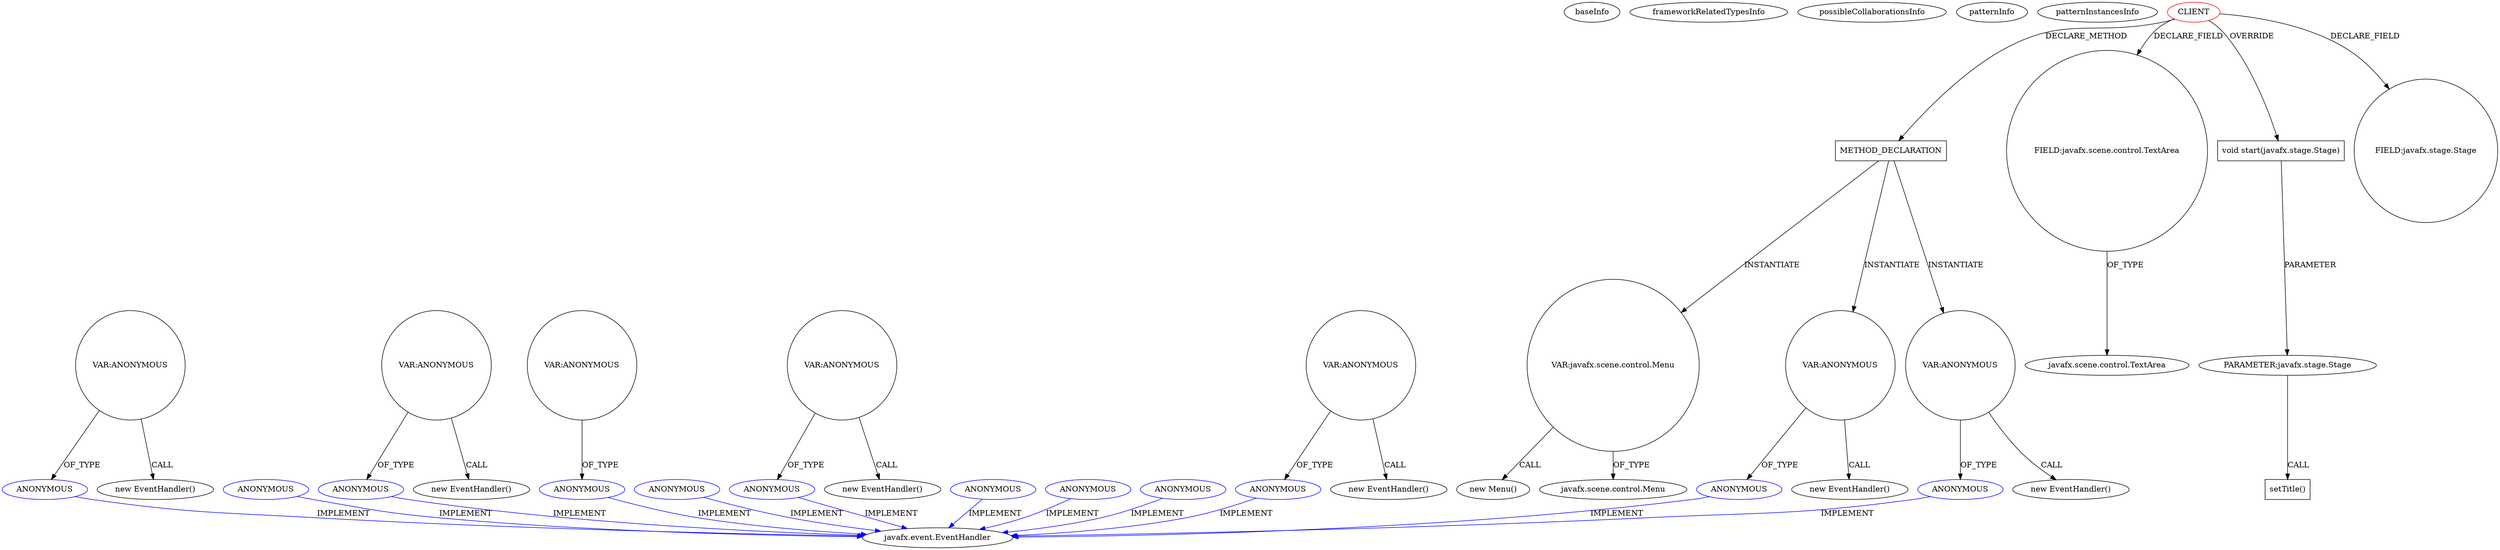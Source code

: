 digraph {
baseInfo[graphId=1823,category="pattern",isAnonymous=false,possibleRelation=false]
frameworkRelatedTypesInfo[]
possibleCollaborationsInfo[]
patternInfo[frequency=2.0,patternRootClient=0]
patternInstancesInfo[0="indysvision-EatWorldEditor~/indysvision-EatWorldEditor/EatWorldEditor-master/src/com/indyvision/eatworld/editor/Main.java~Main~3178",1="Zulukas-IJA~/Zulukas-IJA/IJA-master/src/InsightJournalApplication/GUI.java~GUI~1631"]
636[label="new Menu()",vertexType="CONSTRUCTOR_CALL",isFrameworkType=false]
637[label="VAR:javafx.scene.control.Menu",vertexType="VARIABLE_EXPRESION",isFrameworkType=false,shape=circle]
638[label="javafx.scene.control.Menu",vertexType="FRAMEWORK_CLASS_TYPE",isFrameworkType=false]
629[label="METHOD_DECLARATION",vertexType="CLIENT_METHOD_DECLARATION",isFrameworkType=false,shape=box]
0[label="CLIENT",vertexType="ROOT_CLIENT_CLASS_DECLARATION",isFrameworkType=false,color=red]
6[label="FIELD:javafx.scene.control.TextArea",vertexType="FIELD_DECLARATION",isFrameworkType=false,shape=circle]
24[label="void start(javafx.stage.Stage)",vertexType="OVERRIDING_METHOD_DECLARATION",isFrameworkType=false,shape=box]
25[label="PARAMETER:javafx.stage.Stage",vertexType="PARAMETER_DECLARATION",isFrameworkType=false]
7[label="javafx.scene.control.TextArea",vertexType="FRAMEWORK_CLASS_TYPE",isFrameworkType=false]
2[label="FIELD:javafx.stage.Stage",vertexType="FIELD_DECLARATION",isFrameworkType=false,shape=circle]
28[label="setTitle()",vertexType="INSIDE_CALL",isFrameworkType=false,shape=box]
676[label="VAR:ANONYMOUS",vertexType="VARIABLE_EXPRESION",isFrameworkType=false,shape=circle]
677[label="ANONYMOUS",vertexType="REFERENCE_ANONYMOUS_DECLARATION",isFrameworkType=false,color=blue]
675[label="new EventHandler()",vertexType="CONSTRUCTOR_CALL",isFrameworkType=false]
138[label="javafx.event.EventHandler",vertexType="FRAMEWORK_INTERFACE_TYPE",isFrameworkType=false]
161[label="ANONYMOUS",vertexType="REFERENCE_ANONYMOUS_DECLARATION",isFrameworkType=false,color=blue]
459[label="ANONYMOUS",vertexType="REFERENCE_ANONYMOUS_DECLARATION",isFrameworkType=false,color=blue]
179[label="ANONYMOUS",vertexType="REFERENCE_ANONYMOUS_DECLARATION",isFrameworkType=false,color=blue]
480[label="ANONYMOUS",vertexType="REFERENCE_ANONYMOUS_DECLARATION",isFrameworkType=false,color=blue]
334[label="ANONYMOUS",vertexType="REFERENCE_ANONYMOUS_DECLARATION",isFrameworkType=false,color=blue]
352[label="ANONYMOUS",vertexType="REFERENCE_ANONYMOUS_DECLARATION",isFrameworkType=false,color=blue]
745[label="ANONYMOUS",vertexType="REFERENCE_ANONYMOUS_DECLARATION",isFrameworkType=false,color=blue]
789[label="ANONYMOUS",vertexType="REFERENCE_ANONYMOUS_DECLARATION",isFrameworkType=false,color=blue]
656[label="ANONYMOUS",vertexType="REFERENCE_ANONYMOUS_DECLARATION",isFrameworkType=false,color=blue]
502[label="ANONYMOUS",vertexType="REFERENCE_ANONYMOUS_DECLARATION",isFrameworkType=false,color=blue]
465[label="ANONYMOUS",vertexType="REFERENCE_ANONYMOUS_DECLARATION",isFrameworkType=false,color=blue]
655[label="VAR:ANONYMOUS",vertexType="VARIABLE_EXPRESION",isFrameworkType=false,shape=circle]
654[label="new EventHandler()",vertexType="CONSTRUCTOR_CALL",isFrameworkType=false]
351[label="VAR:ANONYMOUS",vertexType="VARIABLE_EXPRESION",isFrameworkType=false,shape=circle]
350[label="new EventHandler()",vertexType="CONSTRUCTOR_CALL",isFrameworkType=false]
464[label="VAR:ANONYMOUS",vertexType="VARIABLE_EXPRESION",isFrameworkType=false,shape=circle]
463[label="new EventHandler()",vertexType="CONSTRUCTOR_CALL",isFrameworkType=false]
160[label="VAR:ANONYMOUS",vertexType="VARIABLE_EXPRESION",isFrameworkType=false,shape=circle]
159[label="new EventHandler()",vertexType="CONSTRUCTOR_CALL",isFrameworkType=false]
178[label="VAR:ANONYMOUS",vertexType="VARIABLE_EXPRESION",isFrameworkType=false,shape=circle]
177[label="new EventHandler()",vertexType="CONSTRUCTOR_CALL",isFrameworkType=false]
479[label="VAR:ANONYMOUS",vertexType="VARIABLE_EXPRESION",isFrameworkType=false,shape=circle]
25->28[label="CALL"]
161->138[label="IMPLEMENT",color=blue]
24->25[label="PARAMETER"]
465->138[label="IMPLEMENT",color=blue]
637->638[label="OF_TYPE"]
480->138[label="IMPLEMENT",color=blue]
160->161[label="OF_TYPE"]
629->637[label="INSTANTIATE"]
352->138[label="IMPLEMENT",color=blue]
464->463[label="CALL"]
351->350[label="CALL"]
0->2[label="DECLARE_FIELD"]
676->677[label="OF_TYPE"]
179->138[label="IMPLEMENT",color=blue]
629->655[label="INSTANTIATE"]
677->138[label="IMPLEMENT",color=blue]
6->7[label="OF_TYPE"]
676->675[label="CALL"]
459->138[label="IMPLEMENT",color=blue]
0->629[label="DECLARE_METHOD"]
0->6[label="DECLARE_FIELD"]
745->138[label="IMPLEMENT",color=blue]
334->138[label="IMPLEMENT",color=blue]
656->138[label="IMPLEMENT",color=blue]
629->676[label="INSTANTIATE"]
655->656[label="OF_TYPE"]
178->177[label="CALL"]
637->636[label="CALL"]
160->159[label="CALL"]
655->654[label="CALL"]
0->24[label="OVERRIDE"]
502->138[label="IMPLEMENT",color=blue]
479->480[label="OF_TYPE"]
464->465[label="OF_TYPE"]
351->352[label="OF_TYPE"]
789->138[label="IMPLEMENT",color=blue]
178->179[label="OF_TYPE"]
}
